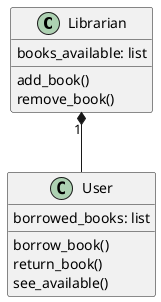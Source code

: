 @startuml
class Librarian
{
books_available: list
add_book()
remove_book()
}
class User
{
borrowed_books: list
borrow_book()
return_book()
see_available()
}
Librarian "1" *-- User
@enduml
